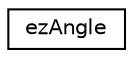 digraph "Graphical Class Hierarchy"
{
 // LATEX_PDF_SIZE
  edge [fontname="Helvetica",fontsize="10",labelfontname="Helvetica",labelfontsize="10"];
  node [fontname="Helvetica",fontsize="10",shape=record];
  rankdir="LR";
  Node0 [label="ezAngle",height=0.2,width=0.4,color="black", fillcolor="white", style="filled",URL="$db/d6f/classez_angle.htm",tooltip="Float wrapper struct for a safe usage and conversions of angles."];
}
